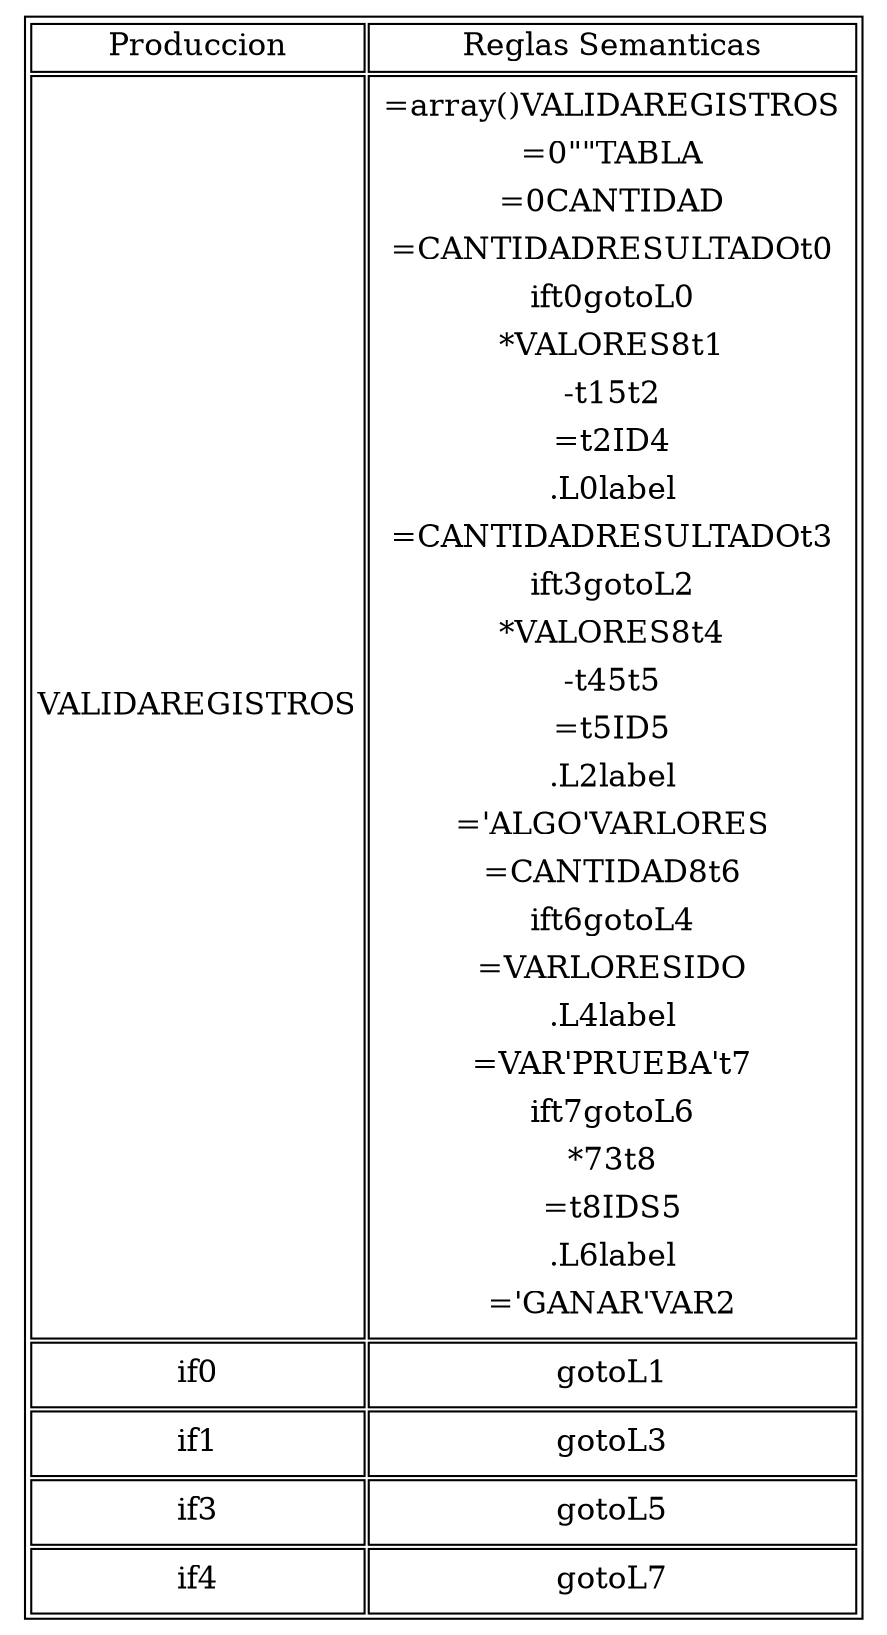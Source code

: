digraph ReporteGramatical{
graph [ratio=fill];node [label="\N", fontsize=15, shape=plaintext];
graph [bb="0,0,352,154"];
arset [label=<<TABLE ALIGN="LEFT">
<TR><TD>Produccion</TD><TD>Reglas Semanticas</TD></TR>
<TR><TD>VALIDAREGISTROS</TD><TD><TABLE BORDER="0"><TR><TD>=array()VALIDAREGISTROS</TD></TR><TR><TD>=0""TABLA</TD></TR><TR><TD>=0CANTIDAD</TD></TR><TR><TD>=CANTIDADRESULTADOt0</TD></TR><TR><TD>ift0gotoL0</TD></TR><TR><TD>*VALORES8t1</TD></TR><TR><TD>-t15t2</TD></TR><TR><TD>=t2ID4</TD></TR><TR><TD>.L0label</TD></TR><TR><TD>=CANTIDADRESULTADOt3</TD></TR><TR><TD>ift3gotoL2</TD></TR><TR><TD>*VALORES8t4</TD></TR><TR><TD>-t45t5</TD></TR><TR><TD>=t5ID5</TD></TR><TR><TD>.L2label</TD></TR><TR><TD>='ALGO'VARLORES</TD></TR><TR><TD>=CANTIDAD8t6</TD></TR><TR><TD>ift6gotoL4</TD></TR><TR><TD>=VARLORESIDO</TD></TR><TR><TD>.L4label</TD></TR><TR><TD>=VAR'PRUEBA't7</TD></TR><TR><TD>ift7gotoL6</TD></TR><TR><TD>*73t8</TD></TR><TR><TD>=t8IDS5</TD></TR><TR><TD>.L6label</TD></TR><TR><TD>='GANAR'VAR2</TD></TR></TABLE></TD></TR>
<TR><TD>if0</TD><TD><TABLE BORDER="0"><TR><TD>gotoL1</TD></TR></TABLE></TD></TR>
<TR><TD>if1</TD><TD><TABLE BORDER="0"><TR><TD>gotoL3</TD></TR></TABLE></TD></TR>
<TR><TD>if3</TD><TD><TABLE BORDER="0"><TR><TD>gotoL5</TD></TR></TABLE></TD></TR>
<TR><TD>if4</TD><TD><TABLE BORDER="0"><TR><TD>gotoL7</TD></TR></TABLE></TD></TR>
</TABLE>
>, ];
}
